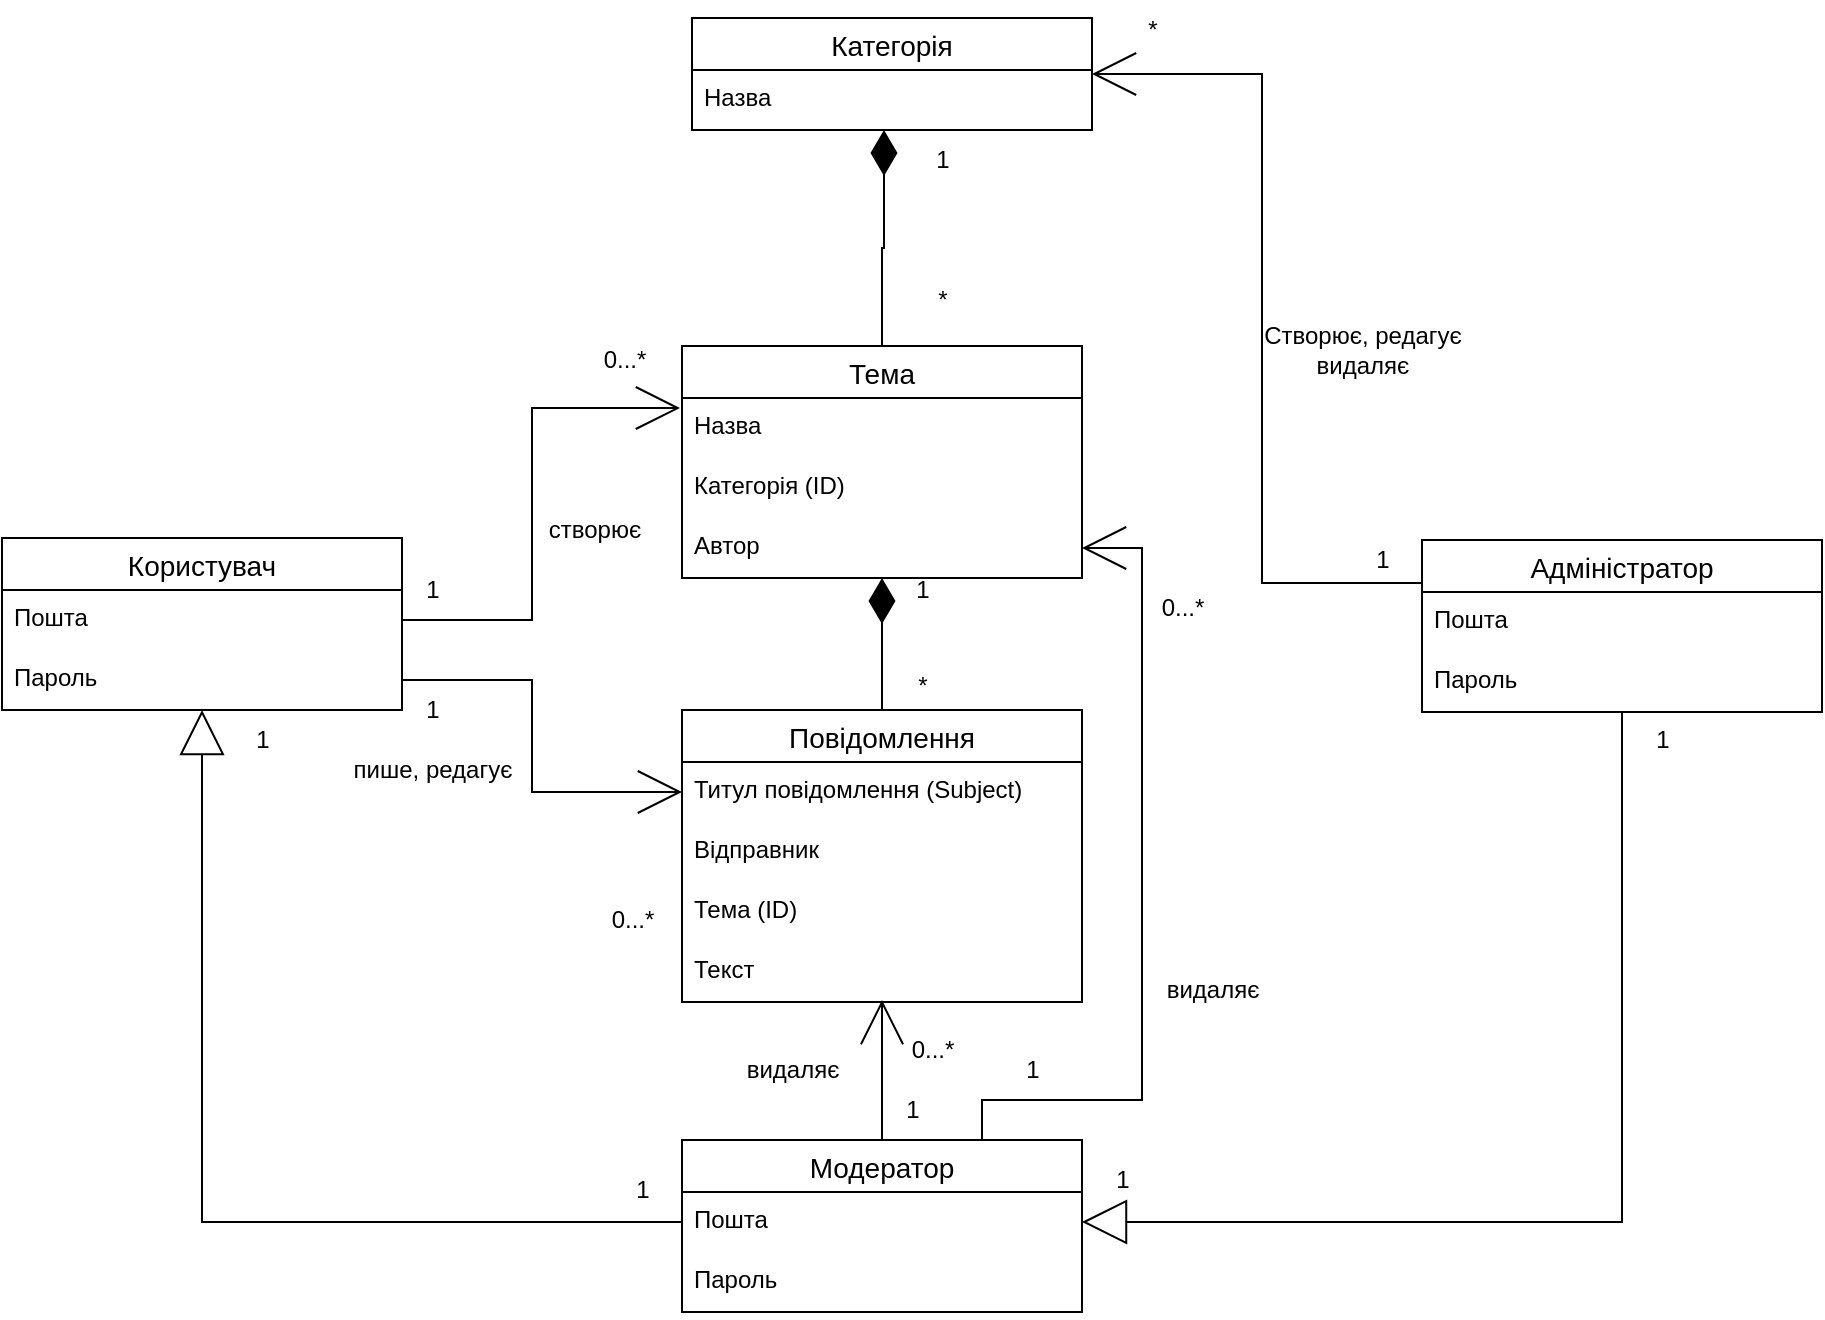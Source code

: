 <mxfile version="20.5.1" type="device"><diagram id="FvQV4TAyIELYSYCvBXfy" name="Страница 1"><mxGraphModel dx="595" dy="752" grid="1" gridSize="10" guides="1" tooltips="1" connect="1" arrows="1" fold="1" page="1" pageScale="1" pageWidth="827" pageHeight="1169" math="0" shadow="0"><root><mxCell id="0"/><mxCell id="1" parent="0"/><mxCell id="a-myeUM16ZuIH0CLy2Kh-1" value="Користувач" style="swimlane;fontStyle=0;childLayout=stackLayout;horizontal=1;startSize=26;horizontalStack=0;resizeParent=1;resizeParentMax=0;resizeLast=0;collapsible=1;marginBottom=0;align=center;fontSize=14;" vertex="1" parent="1"><mxGeometry x="980" y="409" width="200" height="86" as="geometry"><mxRectangle x="590" y="340" width="130" height="40" as="alternateBounds"/></mxGeometry></mxCell><mxCell id="a-myeUM16ZuIH0CLy2Kh-2" value="Пошта" style="text;strokeColor=none;fillColor=none;spacingLeft=4;spacingRight=4;overflow=hidden;rotatable=0;points=[[0,0.5],[1,0.5]];portConstraint=eastwest;fontSize=12;" vertex="1" parent="a-myeUM16ZuIH0CLy2Kh-1"><mxGeometry y="26" width="200" height="30" as="geometry"/></mxCell><mxCell id="a-myeUM16ZuIH0CLy2Kh-3" value="Пароль" style="text;strokeColor=none;fillColor=none;spacingLeft=4;spacingRight=4;overflow=hidden;rotatable=0;points=[[0,0.5],[1,0.5]];portConstraint=eastwest;fontSize=12;" vertex="1" parent="a-myeUM16ZuIH0CLy2Kh-1"><mxGeometry y="56" width="200" height="30" as="geometry"/></mxCell><mxCell id="a-myeUM16ZuIH0CLy2Kh-38" style="edgeStyle=orthogonalEdgeStyle;rounded=0;orthogonalLoop=1;jettySize=auto;html=1;exitX=0.5;exitY=0;exitDx=0;exitDy=0;entryX=0.5;entryY=0.967;entryDx=0;entryDy=0;entryPerimeter=0;strokeWidth=1;endArrow=open;endFill=0;endSize=20;" edge="1" parent="1" source="a-myeUM16ZuIH0CLy2Kh-4" target="a-myeUM16ZuIH0CLy2Kh-18"><mxGeometry relative="1" as="geometry"/></mxCell><mxCell id="a-myeUM16ZuIH0CLy2Kh-44" style="edgeStyle=orthogonalEdgeStyle;rounded=0;orthogonalLoop=1;jettySize=auto;html=1;exitX=0.75;exitY=0;exitDx=0;exitDy=0;entryX=1;entryY=0.5;entryDx=0;entryDy=0;strokeWidth=1;endArrow=open;endFill=0;endSize=20;" edge="1" parent="1" source="a-myeUM16ZuIH0CLy2Kh-4" target="a-myeUM16ZuIH0CLy2Kh-43"><mxGeometry relative="1" as="geometry"><Array as="points"><mxPoint x="1470" y="690"/><mxPoint x="1550" y="690"/><mxPoint x="1550" y="414"/></Array></mxGeometry></mxCell><mxCell id="a-myeUM16ZuIH0CLy2Kh-4" value="Модератор" style="swimlane;fontStyle=0;childLayout=stackLayout;horizontal=1;startSize=26;horizontalStack=0;resizeParent=1;resizeParentMax=0;resizeLast=0;collapsible=1;marginBottom=0;align=center;fontSize=14;" vertex="1" parent="1"><mxGeometry x="1320" y="710" width="200" height="86" as="geometry"><mxRectangle x="590" y="340" width="130" height="40" as="alternateBounds"/></mxGeometry></mxCell><mxCell id="a-myeUM16ZuIH0CLy2Kh-5" value="Пошта" style="text;strokeColor=none;fillColor=none;spacingLeft=4;spacingRight=4;overflow=hidden;rotatable=0;points=[[0,0.5],[1,0.5]];portConstraint=eastwest;fontSize=12;" vertex="1" parent="a-myeUM16ZuIH0CLy2Kh-4"><mxGeometry y="26" width="200" height="30" as="geometry"/></mxCell><mxCell id="a-myeUM16ZuIH0CLy2Kh-6" value="Пароль" style="text;strokeColor=none;fillColor=none;spacingLeft=4;spacingRight=4;overflow=hidden;rotatable=0;points=[[0,0.5],[1,0.5]];portConstraint=eastwest;fontSize=12;" vertex="1" parent="a-myeUM16ZuIH0CLy2Kh-4"><mxGeometry y="56" width="200" height="30" as="geometry"/></mxCell><mxCell id="a-myeUM16ZuIH0CLy2Kh-23" style="edgeStyle=orthogonalEdgeStyle;rounded=0;orthogonalLoop=1;jettySize=auto;html=1;exitX=0.5;exitY=1;exitDx=0;exitDy=0;entryX=1;entryY=0.5;entryDx=0;entryDy=0;strokeWidth=1;endArrow=block;endFill=0;endSize=20;" edge="1" parent="1" source="a-myeUM16ZuIH0CLy2Kh-7" target="a-myeUM16ZuIH0CLy2Kh-5"><mxGeometry relative="1" as="geometry"/></mxCell><mxCell id="a-myeUM16ZuIH0CLy2Kh-52" style="edgeStyle=orthogonalEdgeStyle;rounded=0;orthogonalLoop=1;jettySize=auto;html=1;exitX=0;exitY=0.25;exitDx=0;exitDy=0;entryX=1;entryY=0.5;entryDx=0;entryDy=0;strokeWidth=1;endArrow=open;endFill=0;endSize=20;" edge="1" parent="1" source="a-myeUM16ZuIH0CLy2Kh-7" target="a-myeUM16ZuIH0CLy2Kh-10"><mxGeometry relative="1" as="geometry"><Array as="points"><mxPoint x="1610" y="432"/><mxPoint x="1610" y="177"/></Array></mxGeometry></mxCell><mxCell id="a-myeUM16ZuIH0CLy2Kh-7" value="Адміністратор" style="swimlane;fontStyle=0;childLayout=stackLayout;horizontal=1;startSize=26;horizontalStack=0;resizeParent=1;resizeParentMax=0;resizeLast=0;collapsible=1;marginBottom=0;align=center;fontSize=14;" vertex="1" parent="1"><mxGeometry x="1690" y="410" width="200" height="86" as="geometry"><mxRectangle x="590" y="340" width="130" height="40" as="alternateBounds"/></mxGeometry></mxCell><mxCell id="a-myeUM16ZuIH0CLy2Kh-8" value="Пошта" style="text;strokeColor=none;fillColor=none;spacingLeft=4;spacingRight=4;overflow=hidden;rotatable=0;points=[[0,0.5],[1,0.5]];portConstraint=eastwest;fontSize=12;" vertex="1" parent="a-myeUM16ZuIH0CLy2Kh-7"><mxGeometry y="26" width="200" height="30" as="geometry"/></mxCell><mxCell id="a-myeUM16ZuIH0CLy2Kh-9" value="Пароль" style="text;strokeColor=none;fillColor=none;spacingLeft=4;spacingRight=4;overflow=hidden;rotatable=0;points=[[0,0.5],[1,0.5]];portConstraint=eastwest;fontSize=12;" vertex="1" parent="a-myeUM16ZuIH0CLy2Kh-7"><mxGeometry y="56" width="200" height="30" as="geometry"/></mxCell><mxCell id="a-myeUM16ZuIH0CLy2Kh-10" value="Категорія" style="swimlane;fontStyle=0;childLayout=stackLayout;horizontal=1;startSize=26;horizontalStack=0;resizeParent=1;resizeParentMax=0;resizeLast=0;collapsible=1;marginBottom=0;align=center;fontSize=14;" vertex="1" parent="1"><mxGeometry x="1325" y="149" width="200" height="56" as="geometry"><mxRectangle x="590" y="340" width="130" height="40" as="alternateBounds"/></mxGeometry></mxCell><mxCell id="a-myeUM16ZuIH0CLy2Kh-11" value="Назва" style="text;strokeColor=none;fillColor=none;spacingLeft=4;spacingRight=4;overflow=hidden;rotatable=0;points=[[0,0.5],[1,0.5]];portConstraint=eastwest;fontSize=12;" vertex="1" parent="a-myeUM16ZuIH0CLy2Kh-10"><mxGeometry y="26" width="200" height="30" as="geometry"/></mxCell><mxCell id="a-myeUM16ZuIH0CLy2Kh-26" style="edgeStyle=orthogonalEdgeStyle;rounded=0;orthogonalLoop=1;jettySize=auto;html=1;exitX=0.5;exitY=0;exitDx=0;exitDy=0;strokeWidth=1;endArrow=diamondThin;endFill=1;endSize=20;entryX=0.48;entryY=1;entryDx=0;entryDy=0;entryPerimeter=0;" edge="1" parent="1" source="a-myeUM16ZuIH0CLy2Kh-13" target="a-myeUM16ZuIH0CLy2Kh-11"><mxGeometry relative="1" as="geometry"><mxPoint x="1420" y="210" as="targetPoint"/></mxGeometry></mxCell><mxCell id="a-myeUM16ZuIH0CLy2Kh-13" value="Тема" style="swimlane;fontStyle=0;childLayout=stackLayout;horizontal=1;startSize=26;horizontalStack=0;resizeParent=1;resizeParentMax=0;resizeLast=0;collapsible=1;marginBottom=0;align=center;fontSize=14;" vertex="1" parent="1"><mxGeometry x="1320" y="313" width="200" height="116" as="geometry"><mxRectangle x="590" y="340" width="130" height="40" as="alternateBounds"/></mxGeometry></mxCell><mxCell id="a-myeUM16ZuIH0CLy2Kh-14" value="Назва" style="text;strokeColor=none;fillColor=none;spacingLeft=4;spacingRight=4;overflow=hidden;rotatable=0;points=[[0,0.5],[1,0.5]];portConstraint=eastwest;fontSize=12;" vertex="1" parent="a-myeUM16ZuIH0CLy2Kh-13"><mxGeometry y="26" width="200" height="30" as="geometry"/></mxCell><mxCell id="a-myeUM16ZuIH0CLy2Kh-12" value="Категорія (ID)" style="text;strokeColor=none;fillColor=none;spacingLeft=4;spacingRight=4;overflow=hidden;rotatable=0;points=[[0,0.5],[1,0.5]];portConstraint=eastwest;fontSize=12;" vertex="1" parent="a-myeUM16ZuIH0CLy2Kh-13"><mxGeometry y="56" width="200" height="30" as="geometry"/></mxCell><mxCell id="a-myeUM16ZuIH0CLy2Kh-43" value="Автор" style="text;strokeColor=none;fillColor=none;spacingLeft=4;spacingRight=4;overflow=hidden;rotatable=0;points=[[0,0.5],[1,0.5]];portConstraint=eastwest;fontSize=12;" vertex="1" parent="a-myeUM16ZuIH0CLy2Kh-13"><mxGeometry y="86" width="200" height="30" as="geometry"/></mxCell><mxCell id="a-myeUM16ZuIH0CLy2Kh-27" style="edgeStyle=orthogonalEdgeStyle;rounded=0;orthogonalLoop=1;jettySize=auto;html=1;exitX=0.5;exitY=0;exitDx=0;exitDy=0;entryX=0.5;entryY=1;entryDx=0;entryDy=0;strokeWidth=1;endArrow=diamondThin;endFill=1;endSize=20;" edge="1" parent="1" source="a-myeUM16ZuIH0CLy2Kh-16" target="a-myeUM16ZuIH0CLy2Kh-13"><mxGeometry relative="1" as="geometry"/></mxCell><mxCell id="a-myeUM16ZuIH0CLy2Kh-16" value="Повідомлення" style="swimlane;fontStyle=0;childLayout=stackLayout;horizontal=1;startSize=26;horizontalStack=0;resizeParent=1;resizeParentMax=0;resizeLast=0;collapsible=1;marginBottom=0;align=center;fontSize=14;" vertex="1" parent="1"><mxGeometry x="1320" y="495" width="200" height="146" as="geometry"><mxRectangle x="590" y="340" width="130" height="40" as="alternateBounds"/></mxGeometry></mxCell><mxCell id="a-myeUM16ZuIH0CLy2Kh-17" value="Титул повідомлення (Subject)" style="text;strokeColor=none;fillColor=none;spacingLeft=4;spacingRight=4;overflow=hidden;rotatable=0;points=[[0,0.5],[1,0.5]];portConstraint=eastwest;fontSize=12;" vertex="1" parent="a-myeUM16ZuIH0CLy2Kh-16"><mxGeometry y="26" width="200" height="30" as="geometry"/></mxCell><mxCell id="a-myeUM16ZuIH0CLy2Kh-42" value="Відправник" style="text;strokeColor=none;fillColor=none;spacingLeft=4;spacingRight=4;overflow=hidden;rotatable=0;points=[[0,0.5],[1,0.5]];portConstraint=eastwest;fontSize=12;" vertex="1" parent="a-myeUM16ZuIH0CLy2Kh-16"><mxGeometry y="56" width="200" height="30" as="geometry"/></mxCell><mxCell id="a-myeUM16ZuIH0CLy2Kh-15" value="Тема (ID)" style="text;strokeColor=none;fillColor=none;spacingLeft=4;spacingRight=4;overflow=hidden;rotatable=0;points=[[0,0.5],[1,0.5]];portConstraint=eastwest;fontSize=12;" vertex="1" parent="a-myeUM16ZuIH0CLy2Kh-16"><mxGeometry y="86" width="200" height="30" as="geometry"/></mxCell><mxCell id="a-myeUM16ZuIH0CLy2Kh-18" value="Текст" style="text;strokeColor=none;fillColor=none;spacingLeft=4;spacingRight=4;overflow=hidden;rotatable=0;points=[[0,0.5],[1,0.5]];portConstraint=eastwest;fontSize=12;" vertex="1" parent="a-myeUM16ZuIH0CLy2Kh-16"><mxGeometry y="116" width="200" height="30" as="geometry"/></mxCell><mxCell id="a-myeUM16ZuIH0CLy2Kh-19" style="edgeStyle=orthogonalEdgeStyle;rounded=0;orthogonalLoop=1;jettySize=auto;html=1;exitX=0;exitY=0.5;exitDx=0;exitDy=0;entryX=0.5;entryY=1;entryDx=0;entryDy=0;endArrow=block;endFill=0;strokeWidth=1;endSize=20;" edge="1" parent="1" source="a-myeUM16ZuIH0CLy2Kh-5" target="a-myeUM16ZuIH0CLy2Kh-1"><mxGeometry relative="1" as="geometry"/></mxCell><mxCell id="a-myeUM16ZuIH0CLy2Kh-21" value="1" style="text;html=1;align=center;verticalAlign=middle;resizable=0;points=[];autosize=1;strokeColor=none;fillColor=none;" vertex="1" parent="1"><mxGeometry x="1285" y="720" width="30" height="30" as="geometry"/></mxCell><mxCell id="a-myeUM16ZuIH0CLy2Kh-22" value="1" style="text;html=1;align=center;verticalAlign=middle;resizable=0;points=[];autosize=1;strokeColor=none;fillColor=none;" vertex="1" parent="1"><mxGeometry x="1095" y="495" width="30" height="30" as="geometry"/></mxCell><mxCell id="a-myeUM16ZuIH0CLy2Kh-24" value="1" style="text;html=1;align=center;verticalAlign=middle;resizable=0;points=[];autosize=1;strokeColor=none;fillColor=none;" vertex="1" parent="1"><mxGeometry x="1525" y="715" width="30" height="30" as="geometry"/></mxCell><mxCell id="a-myeUM16ZuIH0CLy2Kh-25" value="1" style="text;html=1;align=center;verticalAlign=middle;resizable=0;points=[];autosize=1;strokeColor=none;fillColor=none;" vertex="1" parent="1"><mxGeometry x="1795" y="495" width="30" height="30" as="geometry"/></mxCell><mxCell id="a-myeUM16ZuIH0CLy2Kh-28" value="1" style="text;html=1;align=center;verticalAlign=middle;resizable=0;points=[];autosize=1;strokeColor=none;fillColor=none;" vertex="1" parent="1"><mxGeometry x="1435" y="205" width="30" height="30" as="geometry"/></mxCell><mxCell id="a-myeUM16ZuIH0CLy2Kh-29" value="*" style="text;html=1;align=center;verticalAlign=middle;resizable=0;points=[];autosize=1;strokeColor=none;fillColor=none;" vertex="1" parent="1"><mxGeometry x="1435" y="275" width="30" height="30" as="geometry"/></mxCell><mxCell id="a-myeUM16ZuIH0CLy2Kh-30" value="1" style="text;html=1;align=center;verticalAlign=middle;resizable=0;points=[];autosize=1;strokeColor=none;fillColor=none;" vertex="1" parent="1"><mxGeometry x="1425" y="420" width="30" height="30" as="geometry"/></mxCell><mxCell id="a-myeUM16ZuIH0CLy2Kh-31" value="*" style="text;html=1;align=center;verticalAlign=middle;resizable=0;points=[];autosize=1;strokeColor=none;fillColor=none;" vertex="1" parent="1"><mxGeometry x="1425" y="468" width="30" height="30" as="geometry"/></mxCell><mxCell id="a-myeUM16ZuIH0CLy2Kh-32" style="edgeStyle=orthogonalEdgeStyle;rounded=0;orthogonalLoop=1;jettySize=auto;html=1;exitX=1;exitY=0.5;exitDx=0;exitDy=0;entryX=0;entryY=0.5;entryDx=0;entryDy=0;strokeWidth=1;endArrow=open;endFill=0;endSize=20;" edge="1" parent="1" source="a-myeUM16ZuIH0CLy2Kh-3" target="a-myeUM16ZuIH0CLy2Kh-17"><mxGeometry relative="1" as="geometry"/></mxCell><mxCell id="a-myeUM16ZuIH0CLy2Kh-33" value="1" style="text;html=1;align=center;verticalAlign=middle;resizable=0;points=[];autosize=1;strokeColor=none;fillColor=none;" vertex="1" parent="1"><mxGeometry x="1180" y="420" width="30" height="30" as="geometry"/></mxCell><mxCell id="a-myeUM16ZuIH0CLy2Kh-34" value="0...*" style="text;html=1;align=center;verticalAlign=middle;resizable=0;points=[];autosize=1;strokeColor=none;fillColor=none;" vertex="1" parent="1"><mxGeometry x="1275" y="585" width="40" height="30" as="geometry"/></mxCell><mxCell id="a-myeUM16ZuIH0CLy2Kh-35" value="пише, редагує" style="text;html=1;align=center;verticalAlign=middle;resizable=0;points=[];autosize=1;strokeColor=none;fillColor=none;" vertex="1" parent="1"><mxGeometry x="1145" y="510" width="100" height="30" as="geometry"/></mxCell><mxCell id="a-myeUM16ZuIH0CLy2Kh-36" style="edgeStyle=orthogonalEdgeStyle;rounded=0;orthogonalLoop=1;jettySize=auto;html=1;entryX=-0.005;entryY=0.167;entryDx=0;entryDy=0;strokeWidth=1;endArrow=open;endFill=0;endSize=20;exitX=1;exitY=0.5;exitDx=0;exitDy=0;entryPerimeter=0;" edge="1" parent="1" source="a-myeUM16ZuIH0CLy2Kh-2" target="a-myeUM16ZuIH0CLy2Kh-14"><mxGeometry relative="1" as="geometry"><mxPoint x="1200" y="490" as="sourcePoint"/><mxPoint x="1330" y="575" as="targetPoint"/></mxGeometry></mxCell><mxCell id="a-myeUM16ZuIH0CLy2Kh-37" value="створює" style="text;html=1;align=center;verticalAlign=middle;resizable=0;points=[];autosize=1;strokeColor=none;fillColor=none;" vertex="1" parent="1"><mxGeometry x="1241" y="390" width="70" height="30" as="geometry"/></mxCell><mxCell id="a-myeUM16ZuIH0CLy2Kh-39" value="1" style="text;html=1;align=center;verticalAlign=middle;resizable=0;points=[];autosize=1;strokeColor=none;fillColor=none;" vertex="1" parent="1"><mxGeometry x="1180" y="480" width="30" height="30" as="geometry"/></mxCell><mxCell id="a-myeUM16ZuIH0CLy2Kh-41" value="видаляє" style="text;html=1;align=center;verticalAlign=middle;resizable=0;points=[];autosize=1;strokeColor=none;fillColor=none;" vertex="1" parent="1"><mxGeometry x="1340" y="660" width="70" height="30" as="geometry"/></mxCell><mxCell id="a-myeUM16ZuIH0CLy2Kh-45" value="видаляє" style="text;html=1;align=center;verticalAlign=middle;resizable=0;points=[];autosize=1;strokeColor=none;fillColor=none;" vertex="1" parent="1"><mxGeometry x="1550" y="620" width="70" height="30" as="geometry"/></mxCell><mxCell id="a-myeUM16ZuIH0CLy2Kh-46" value="1" style="text;html=1;align=center;verticalAlign=middle;resizable=0;points=[];autosize=1;strokeColor=none;fillColor=none;" vertex="1" parent="1"><mxGeometry x="1420" y="680" width="30" height="30" as="geometry"/></mxCell><mxCell id="a-myeUM16ZuIH0CLy2Kh-47" value="0...*" style="text;html=1;align=center;verticalAlign=middle;resizable=0;points=[];autosize=1;strokeColor=none;fillColor=none;" vertex="1" parent="1"><mxGeometry x="1271" y="305" width="40" height="30" as="geometry"/></mxCell><mxCell id="a-myeUM16ZuIH0CLy2Kh-48" value="0...*" style="text;html=1;align=center;verticalAlign=middle;resizable=0;points=[];autosize=1;strokeColor=none;fillColor=none;" vertex="1" parent="1"><mxGeometry x="1425" y="650" width="40" height="30" as="geometry"/></mxCell><mxCell id="a-myeUM16ZuIH0CLy2Kh-50" value="1" style="text;html=1;align=center;verticalAlign=middle;resizable=0;points=[];autosize=1;strokeColor=none;fillColor=none;" vertex="1" parent="1"><mxGeometry x="1480" y="660" width="30" height="30" as="geometry"/></mxCell><mxCell id="a-myeUM16ZuIH0CLy2Kh-51" value="0...*" style="text;html=1;align=center;verticalAlign=middle;resizable=0;points=[];autosize=1;strokeColor=none;fillColor=none;" vertex="1" parent="1"><mxGeometry x="1550" y="429" width="40" height="30" as="geometry"/></mxCell><mxCell id="a-myeUM16ZuIH0CLy2Kh-53" value="1" style="text;html=1;align=center;verticalAlign=middle;resizable=0;points=[];autosize=1;strokeColor=none;fillColor=none;" vertex="1" parent="1"><mxGeometry x="1655" y="405" width="30" height="30" as="geometry"/></mxCell><mxCell id="a-myeUM16ZuIH0CLy2Kh-54" value="*" style="text;html=1;align=center;verticalAlign=middle;resizable=0;points=[];autosize=1;strokeColor=none;fillColor=none;" vertex="1" parent="1"><mxGeometry x="1540" y="140" width="30" height="30" as="geometry"/></mxCell><mxCell id="a-myeUM16ZuIH0CLy2Kh-55" value="&lt;div&gt;Створює, редагує&lt;/div&gt;&lt;div&gt;видаляє&lt;br&gt;&lt;/div&gt;" style="text;html=1;align=center;verticalAlign=middle;resizable=0;points=[];autosize=1;strokeColor=none;fillColor=none;" vertex="1" parent="1"><mxGeometry x="1600" y="295" width="120" height="40" as="geometry"/></mxCell></root></mxGraphModel></diagram></mxfile>